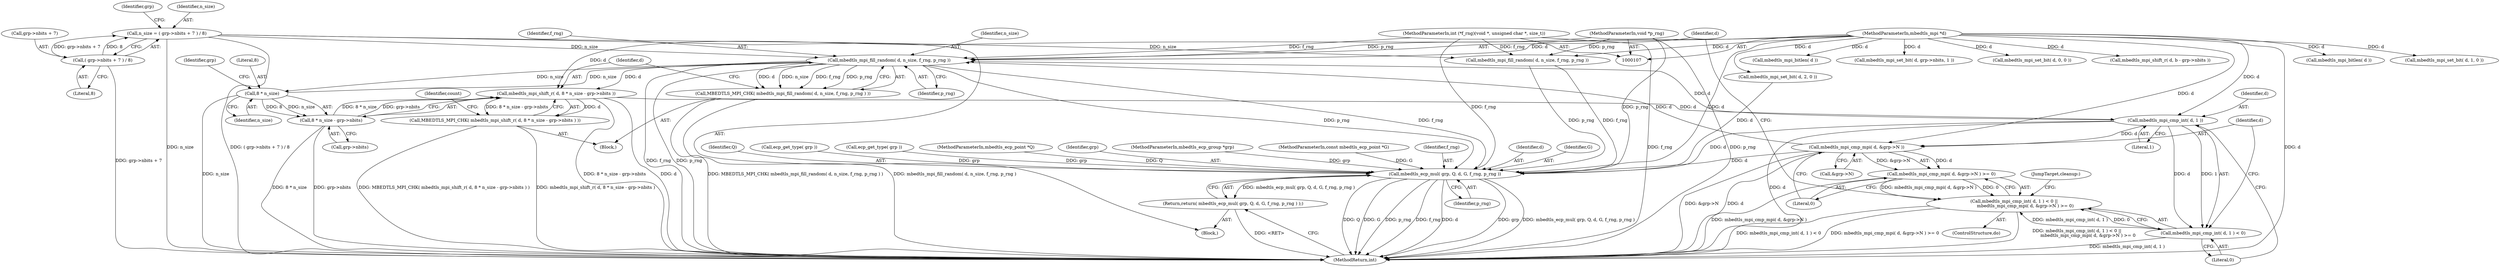 digraph "1_mbedtls_298a43a77ec0ed2c19a8c924ddd8571ef3e65dfd_2@API" {
"1000202" [label="(Call,mbedtls_mpi_fill_random( d, n_size, f_rng, p_rng ))"];
"1000226" [label="(Call,mbedtls_mpi_cmp_int( d, 1 ))"];
"1000208" [label="(Call,mbedtls_mpi_shift_r( d, 8 * n_size - grp->nbits ))"];
"1000202" [label="(Call,mbedtls_mpi_fill_random( d, n_size, f_rng, p_rng ))"];
"1000231" [label="(Call,mbedtls_mpi_cmp_mpi( d, &grp->N ))"];
"1000110" [label="(MethodParameterIn,mbedtls_mpi *d)"];
"1000117" [label="(Call,n_size = ( grp->nbits + 7 ) / 8)"];
"1000119" [label="(Call,( grp->nbits + 7 ) / 8)"];
"1000211" [label="(Call,8 * n_size)"];
"1000112" [label="(MethodParameterIn,int (*f_rng)(void *, unsigned char *, size_t))"];
"1000113" [label="(MethodParameterIn,void *p_rng)"];
"1000210" [label="(Call,8 * n_size - grp->nbits)"];
"1000201" [label="(Call,MBEDTLS_MPI_CHK( mbedtls_mpi_fill_random( d, n_size, f_rng, p_rng ) ))"];
"1000207" [label="(Call,MBEDTLS_MPI_CHK( mbedtls_mpi_shift_r( d, 8 * n_size - grp->nbits ) ))"];
"1000249" [label="(Call,mbedtls_ecp_mul( grp, Q, d, G, f_rng, p_rng ))"];
"1000248" [label="(Return,return( mbedtls_ecp_mul( grp, Q, d, G, f_rng, p_rng ) );)"];
"1000225" [label="(Call,mbedtls_mpi_cmp_int( d, 1 ) < 0)"];
"1000224" [label="(Call,mbedtls_mpi_cmp_int( d, 1 ) < 0 ||\n                mbedtls_mpi_cmp_mpi( d, &grp->N ) >= 0)"];
"1000230" [label="(Call,mbedtls_mpi_cmp_mpi( d, &grp->N ) >= 0)"];
"1000251" [label="(Identifier,Q)"];
"1000119" [label="(Call,( grp->nbits + 7 ) / 8)"];
"1000224" [label="(Call,mbedtls_mpi_cmp_int( d, 1 ) < 0 ||\n                mbedtls_mpi_cmp_mpi( d, &grp->N ) >= 0)"];
"1000129" [label="(Identifier,grp)"];
"1000128" [label="(Call,ecp_get_type( grp ))"];
"1000249" [label="(Call,mbedtls_ecp_mul( grp, Q, d, G, f_rng, p_rng ))"];
"1000158" [label="(Call,mbedtls_mpi_shift_r( d, b - grp->nbits ))"];
"1000202" [label="(Call,mbedtls_mpi_fill_random( d, n_size, f_rng, p_rng ))"];
"1000191" [label="(Call,ecp_get_type( grp ))"];
"1000111" [label="(MethodParameterIn,mbedtls_ecp_point *Q)"];
"1000225" [label="(Call,mbedtls_mpi_cmp_int( d, 1 ) < 0)"];
"1000255" [label="(Identifier,p_rng)"];
"1000215" [label="(Identifier,grp)"];
"1000142" [label="(Call,mbedtls_mpi_bitlen( d ))"];
"1000201" [label="(Call,MBEDTLS_MPI_CHK( mbedtls_mpi_fill_random( d, n_size, f_rng, p_rng ) ))"];
"1000250" [label="(Identifier,grp)"];
"1000213" [label="(Identifier,n_size)"];
"1000108" [label="(MethodParameterIn,mbedtls_ecp_group *grp)"];
"1000232" [label="(Identifier,d)"];
"1000199" [label="(ControlStructure,do)"];
"1000204" [label="(Identifier,n_size)"];
"1000179" [label="(Call,mbedtls_mpi_set_bit( d, 1, 0 ))"];
"1000214" [label="(Call,grp->nbits)"];
"1000203" [label="(Identifier,d)"];
"1000211" [label="(Call,8 * n_size)"];
"1000256" [label="(MethodReturn,int)"];
"1000209" [label="(Identifier,d)"];
"1000229" [label="(Literal,0)"];
"1000136" [label="(Call,mbedtls_mpi_fill_random( d, n_size, f_rng, p_rng ))"];
"1000148" [label="(Call,mbedtls_mpi_bitlen( d ))"];
"1000125" [label="(Literal,8)"];
"1000109" [label="(MethodParameterIn,const mbedtls_ecp_point *G)"];
"1000200" [label="(Block,)"];
"1000254" [label="(Identifier,f_rng)"];
"1000167" [label="(Call,mbedtls_mpi_set_bit( d, grp->nbits, 1 ))"];
"1000205" [label="(Identifier,f_rng)"];
"1000206" [label="(Identifier,p_rng)"];
"1000174" [label="(Call,mbedtls_mpi_set_bit( d, 0, 0 ))"];
"1000210" [label="(Call,8 * n_size - grp->nbits)"];
"1000230" [label="(Call,mbedtls_mpi_cmp_mpi( d, &grp->N ) >= 0)"];
"1000110" [label="(MethodParameterIn,mbedtls_mpi *d)"];
"1000184" [label="(Call,mbedtls_mpi_set_bit( d, 2, 0 ))"];
"1000113" [label="(MethodParameterIn,void *p_rng)"];
"1000241" [label="(JumpTarget,cleanup:)"];
"1000112" [label="(MethodParameterIn,int (*f_rng)(void *, unsigned char *, size_t))"];
"1000208" [label="(Call,mbedtls_mpi_shift_r( d, 8 * n_size - grp->nbits ))"];
"1000233" [label="(Call,&grp->N)"];
"1000114" [label="(Block,)"];
"1000220" [label="(Identifier,count)"];
"1000227" [label="(Identifier,d)"];
"1000212" [label="(Literal,8)"];
"1000252" [label="(Identifier,d)"];
"1000120" [label="(Call,grp->nbits + 7)"];
"1000253" [label="(Identifier,G)"];
"1000207" [label="(Call,MBEDTLS_MPI_CHK( mbedtls_mpi_shift_r( d, 8 * n_size - grp->nbits ) ))"];
"1000228" [label="(Literal,1)"];
"1000237" [label="(Literal,0)"];
"1000118" [label="(Identifier,n_size)"];
"1000226" [label="(Call,mbedtls_mpi_cmp_int( d, 1 ))"];
"1000231" [label="(Call,mbedtls_mpi_cmp_mpi( d, &grp->N ))"];
"1000117" [label="(Call,n_size = ( grp->nbits + 7 ) / 8)"];
"1000248" [label="(Return,return( mbedtls_ecp_mul( grp, Q, d, G, f_rng, p_rng ) );)"];
"1000202" -> "1000201"  [label="AST: "];
"1000202" -> "1000206"  [label="CFG: "];
"1000203" -> "1000202"  [label="AST: "];
"1000204" -> "1000202"  [label="AST: "];
"1000205" -> "1000202"  [label="AST: "];
"1000206" -> "1000202"  [label="AST: "];
"1000201" -> "1000202"  [label="CFG: "];
"1000202" -> "1000256"  [label="DDG: p_rng"];
"1000202" -> "1000256"  [label="DDG: f_rng"];
"1000202" -> "1000201"  [label="DDG: d"];
"1000202" -> "1000201"  [label="DDG: n_size"];
"1000202" -> "1000201"  [label="DDG: f_rng"];
"1000202" -> "1000201"  [label="DDG: p_rng"];
"1000226" -> "1000202"  [label="DDG: d"];
"1000231" -> "1000202"  [label="DDG: d"];
"1000110" -> "1000202"  [label="DDG: d"];
"1000117" -> "1000202"  [label="DDG: n_size"];
"1000211" -> "1000202"  [label="DDG: n_size"];
"1000112" -> "1000202"  [label="DDG: f_rng"];
"1000113" -> "1000202"  [label="DDG: p_rng"];
"1000202" -> "1000208"  [label="DDG: d"];
"1000202" -> "1000211"  [label="DDG: n_size"];
"1000202" -> "1000249"  [label="DDG: f_rng"];
"1000202" -> "1000249"  [label="DDG: p_rng"];
"1000226" -> "1000225"  [label="AST: "];
"1000226" -> "1000228"  [label="CFG: "];
"1000227" -> "1000226"  [label="AST: "];
"1000228" -> "1000226"  [label="AST: "];
"1000229" -> "1000226"  [label="CFG: "];
"1000226" -> "1000256"  [label="DDG: d"];
"1000226" -> "1000225"  [label="DDG: d"];
"1000226" -> "1000225"  [label="DDG: 1"];
"1000208" -> "1000226"  [label="DDG: d"];
"1000110" -> "1000226"  [label="DDG: d"];
"1000226" -> "1000231"  [label="DDG: d"];
"1000226" -> "1000249"  [label="DDG: d"];
"1000208" -> "1000207"  [label="AST: "];
"1000208" -> "1000210"  [label="CFG: "];
"1000209" -> "1000208"  [label="AST: "];
"1000210" -> "1000208"  [label="AST: "];
"1000207" -> "1000208"  [label="CFG: "];
"1000208" -> "1000256"  [label="DDG: d"];
"1000208" -> "1000256"  [label="DDG: 8 * n_size - grp->nbits"];
"1000208" -> "1000207"  [label="DDG: d"];
"1000208" -> "1000207"  [label="DDG: 8 * n_size - grp->nbits"];
"1000110" -> "1000208"  [label="DDG: d"];
"1000210" -> "1000208"  [label="DDG: 8 * n_size"];
"1000210" -> "1000208"  [label="DDG: grp->nbits"];
"1000231" -> "1000230"  [label="AST: "];
"1000231" -> "1000233"  [label="CFG: "];
"1000232" -> "1000231"  [label="AST: "];
"1000233" -> "1000231"  [label="AST: "];
"1000237" -> "1000231"  [label="CFG: "];
"1000231" -> "1000256"  [label="DDG: d"];
"1000231" -> "1000256"  [label="DDG: &grp->N"];
"1000231" -> "1000230"  [label="DDG: d"];
"1000231" -> "1000230"  [label="DDG: &grp->N"];
"1000110" -> "1000231"  [label="DDG: d"];
"1000231" -> "1000249"  [label="DDG: d"];
"1000110" -> "1000107"  [label="AST: "];
"1000110" -> "1000256"  [label="DDG: d"];
"1000110" -> "1000136"  [label="DDG: d"];
"1000110" -> "1000142"  [label="DDG: d"];
"1000110" -> "1000148"  [label="DDG: d"];
"1000110" -> "1000158"  [label="DDG: d"];
"1000110" -> "1000167"  [label="DDG: d"];
"1000110" -> "1000174"  [label="DDG: d"];
"1000110" -> "1000179"  [label="DDG: d"];
"1000110" -> "1000184"  [label="DDG: d"];
"1000110" -> "1000249"  [label="DDG: d"];
"1000117" -> "1000114"  [label="AST: "];
"1000117" -> "1000119"  [label="CFG: "];
"1000118" -> "1000117"  [label="AST: "];
"1000119" -> "1000117"  [label="AST: "];
"1000129" -> "1000117"  [label="CFG: "];
"1000117" -> "1000256"  [label="DDG: n_size"];
"1000117" -> "1000256"  [label="DDG: ( grp->nbits + 7 ) / 8"];
"1000119" -> "1000117"  [label="DDG: grp->nbits + 7"];
"1000119" -> "1000117"  [label="DDG: 8"];
"1000117" -> "1000136"  [label="DDG: n_size"];
"1000119" -> "1000125"  [label="CFG: "];
"1000120" -> "1000119"  [label="AST: "];
"1000125" -> "1000119"  [label="AST: "];
"1000119" -> "1000256"  [label="DDG: grp->nbits + 7"];
"1000211" -> "1000210"  [label="AST: "];
"1000211" -> "1000213"  [label="CFG: "];
"1000212" -> "1000211"  [label="AST: "];
"1000213" -> "1000211"  [label="AST: "];
"1000215" -> "1000211"  [label="CFG: "];
"1000211" -> "1000256"  [label="DDG: n_size"];
"1000211" -> "1000210"  [label="DDG: 8"];
"1000211" -> "1000210"  [label="DDG: n_size"];
"1000112" -> "1000107"  [label="AST: "];
"1000112" -> "1000256"  [label="DDG: f_rng"];
"1000112" -> "1000136"  [label="DDG: f_rng"];
"1000112" -> "1000249"  [label="DDG: f_rng"];
"1000113" -> "1000107"  [label="AST: "];
"1000113" -> "1000256"  [label="DDG: p_rng"];
"1000113" -> "1000136"  [label="DDG: p_rng"];
"1000113" -> "1000249"  [label="DDG: p_rng"];
"1000210" -> "1000214"  [label="CFG: "];
"1000214" -> "1000210"  [label="AST: "];
"1000210" -> "1000256"  [label="DDG: grp->nbits"];
"1000210" -> "1000256"  [label="DDG: 8 * n_size"];
"1000201" -> "1000200"  [label="AST: "];
"1000209" -> "1000201"  [label="CFG: "];
"1000201" -> "1000256"  [label="DDG: MBEDTLS_MPI_CHK( mbedtls_mpi_fill_random( d, n_size, f_rng, p_rng ) )"];
"1000201" -> "1000256"  [label="DDG: mbedtls_mpi_fill_random( d, n_size, f_rng, p_rng )"];
"1000207" -> "1000200"  [label="AST: "];
"1000220" -> "1000207"  [label="CFG: "];
"1000207" -> "1000256"  [label="DDG: mbedtls_mpi_shift_r( d, 8 * n_size - grp->nbits )"];
"1000207" -> "1000256"  [label="DDG: MBEDTLS_MPI_CHK( mbedtls_mpi_shift_r( d, 8 * n_size - grp->nbits ) )"];
"1000249" -> "1000248"  [label="AST: "];
"1000249" -> "1000255"  [label="CFG: "];
"1000250" -> "1000249"  [label="AST: "];
"1000251" -> "1000249"  [label="AST: "];
"1000252" -> "1000249"  [label="AST: "];
"1000253" -> "1000249"  [label="AST: "];
"1000254" -> "1000249"  [label="AST: "];
"1000255" -> "1000249"  [label="AST: "];
"1000248" -> "1000249"  [label="CFG: "];
"1000249" -> "1000256"  [label="DDG: Q"];
"1000249" -> "1000256"  [label="DDG: G"];
"1000249" -> "1000256"  [label="DDG: p_rng"];
"1000249" -> "1000256"  [label="DDG: f_rng"];
"1000249" -> "1000256"  [label="DDG: d"];
"1000249" -> "1000256"  [label="DDG: grp"];
"1000249" -> "1000256"  [label="DDG: mbedtls_ecp_mul( grp, Q, d, G, f_rng, p_rng )"];
"1000249" -> "1000248"  [label="DDG: mbedtls_ecp_mul( grp, Q, d, G, f_rng, p_rng )"];
"1000128" -> "1000249"  [label="DDG: grp"];
"1000191" -> "1000249"  [label="DDG: grp"];
"1000108" -> "1000249"  [label="DDG: grp"];
"1000111" -> "1000249"  [label="DDG: Q"];
"1000184" -> "1000249"  [label="DDG: d"];
"1000109" -> "1000249"  [label="DDG: G"];
"1000136" -> "1000249"  [label="DDG: f_rng"];
"1000136" -> "1000249"  [label="DDG: p_rng"];
"1000248" -> "1000114"  [label="AST: "];
"1000256" -> "1000248"  [label="CFG: "];
"1000248" -> "1000256"  [label="DDG: <RET>"];
"1000225" -> "1000224"  [label="AST: "];
"1000225" -> "1000229"  [label="CFG: "];
"1000229" -> "1000225"  [label="AST: "];
"1000232" -> "1000225"  [label="CFG: "];
"1000224" -> "1000225"  [label="CFG: "];
"1000225" -> "1000256"  [label="DDG: mbedtls_mpi_cmp_int( d, 1 )"];
"1000225" -> "1000224"  [label="DDG: mbedtls_mpi_cmp_int( d, 1 )"];
"1000225" -> "1000224"  [label="DDG: 0"];
"1000224" -> "1000199"  [label="AST: "];
"1000224" -> "1000230"  [label="CFG: "];
"1000230" -> "1000224"  [label="AST: "];
"1000203" -> "1000224"  [label="CFG: "];
"1000241" -> "1000224"  [label="CFG: "];
"1000224" -> "1000256"  [label="DDG: mbedtls_mpi_cmp_int( d, 1 ) < 0"];
"1000224" -> "1000256"  [label="DDG: mbedtls_mpi_cmp_mpi( d, &grp->N ) >= 0"];
"1000224" -> "1000256"  [label="DDG: mbedtls_mpi_cmp_int( d, 1 ) < 0 ||\n                mbedtls_mpi_cmp_mpi( d, &grp->N ) >= 0"];
"1000230" -> "1000224"  [label="DDG: mbedtls_mpi_cmp_mpi( d, &grp->N )"];
"1000230" -> "1000224"  [label="DDG: 0"];
"1000230" -> "1000237"  [label="CFG: "];
"1000237" -> "1000230"  [label="AST: "];
"1000230" -> "1000256"  [label="DDG: mbedtls_mpi_cmp_mpi( d, &grp->N )"];
}
